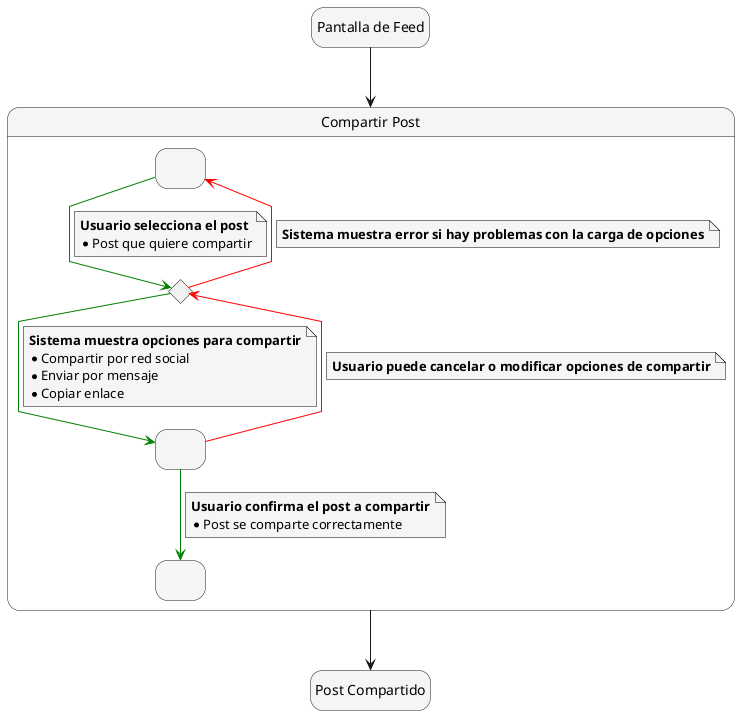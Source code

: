 @startuml Compartir_Post
skinparam {
    NoteBackgroundColor #whiteSmoke
    NoteBorderColor #black
    linetype polyline
}

skinparam state {
    BackgroundColor #whiteSmoke
}

hide empty description

state startState as "Pantalla de Feed"
state endState as "Post Compartido"

startState --> CompartirPost

state CompartirPost as "Compartir Post" {
    state SeleccionarPost as " "
    state MostrarOpcionesCompartir <<choice>>
    state ConfirmarCompartir as " "
    state CompartirExitoso as " "

    SeleccionarPost -[#green]-> MostrarOpcionesCompartir
    note on link
        <b>Usuario selecciona el post</b>
        * Post que quiere compartir
    end note

    MostrarOpcionesCompartir -[#green]-> ConfirmarCompartir
    note on link
        <b>Sistema muestra opciones para compartir</b>
        * Compartir por red social
        * Enviar por mensaje
        * Copiar enlace
    end note

    MostrarOpcionesCompartir -[#red]-> SeleccionarPost
    note on link
        <b>Sistema muestra error si hay problemas con la carga de opciones</b>
    end note

    ConfirmarCompartir -[#green]-> CompartirExitoso
    note on link
        <b>Usuario confirma el post a compartir</b>
        * Post se comparte correctamente
    end note

    ConfirmarCompartir -[#red]-> MostrarOpcionesCompartir
    note on link
        <b>Usuario puede cancelar o modificar opciones de compartir</b>
    end note
}

CompartirPost --> endState

@enduml
